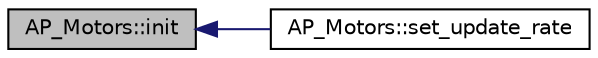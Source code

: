 digraph "AP_Motors::init"
{
 // INTERACTIVE_SVG=YES
  edge [fontname="Helvetica",fontsize="10",labelfontname="Helvetica",labelfontsize="10"];
  node [fontname="Helvetica",fontsize="10",shape=record];
  rankdir="LR";
  Node1 [label="AP_Motors::init",height=0.2,width=0.4,color="black", fillcolor="grey75", style="filled", fontcolor="black"];
  Node1 -> Node2 [dir="back",color="midnightblue",fontsize="10",style="solid",fontname="Helvetica"];
  Node2 [label="AP_Motors::set_update_rate",height=0.2,width=0.4,color="black", fillcolor="white", style="filled",URL="$classAP__Motors.html#abfb9df67b34a07be13a9738a490d5d25"];
}
